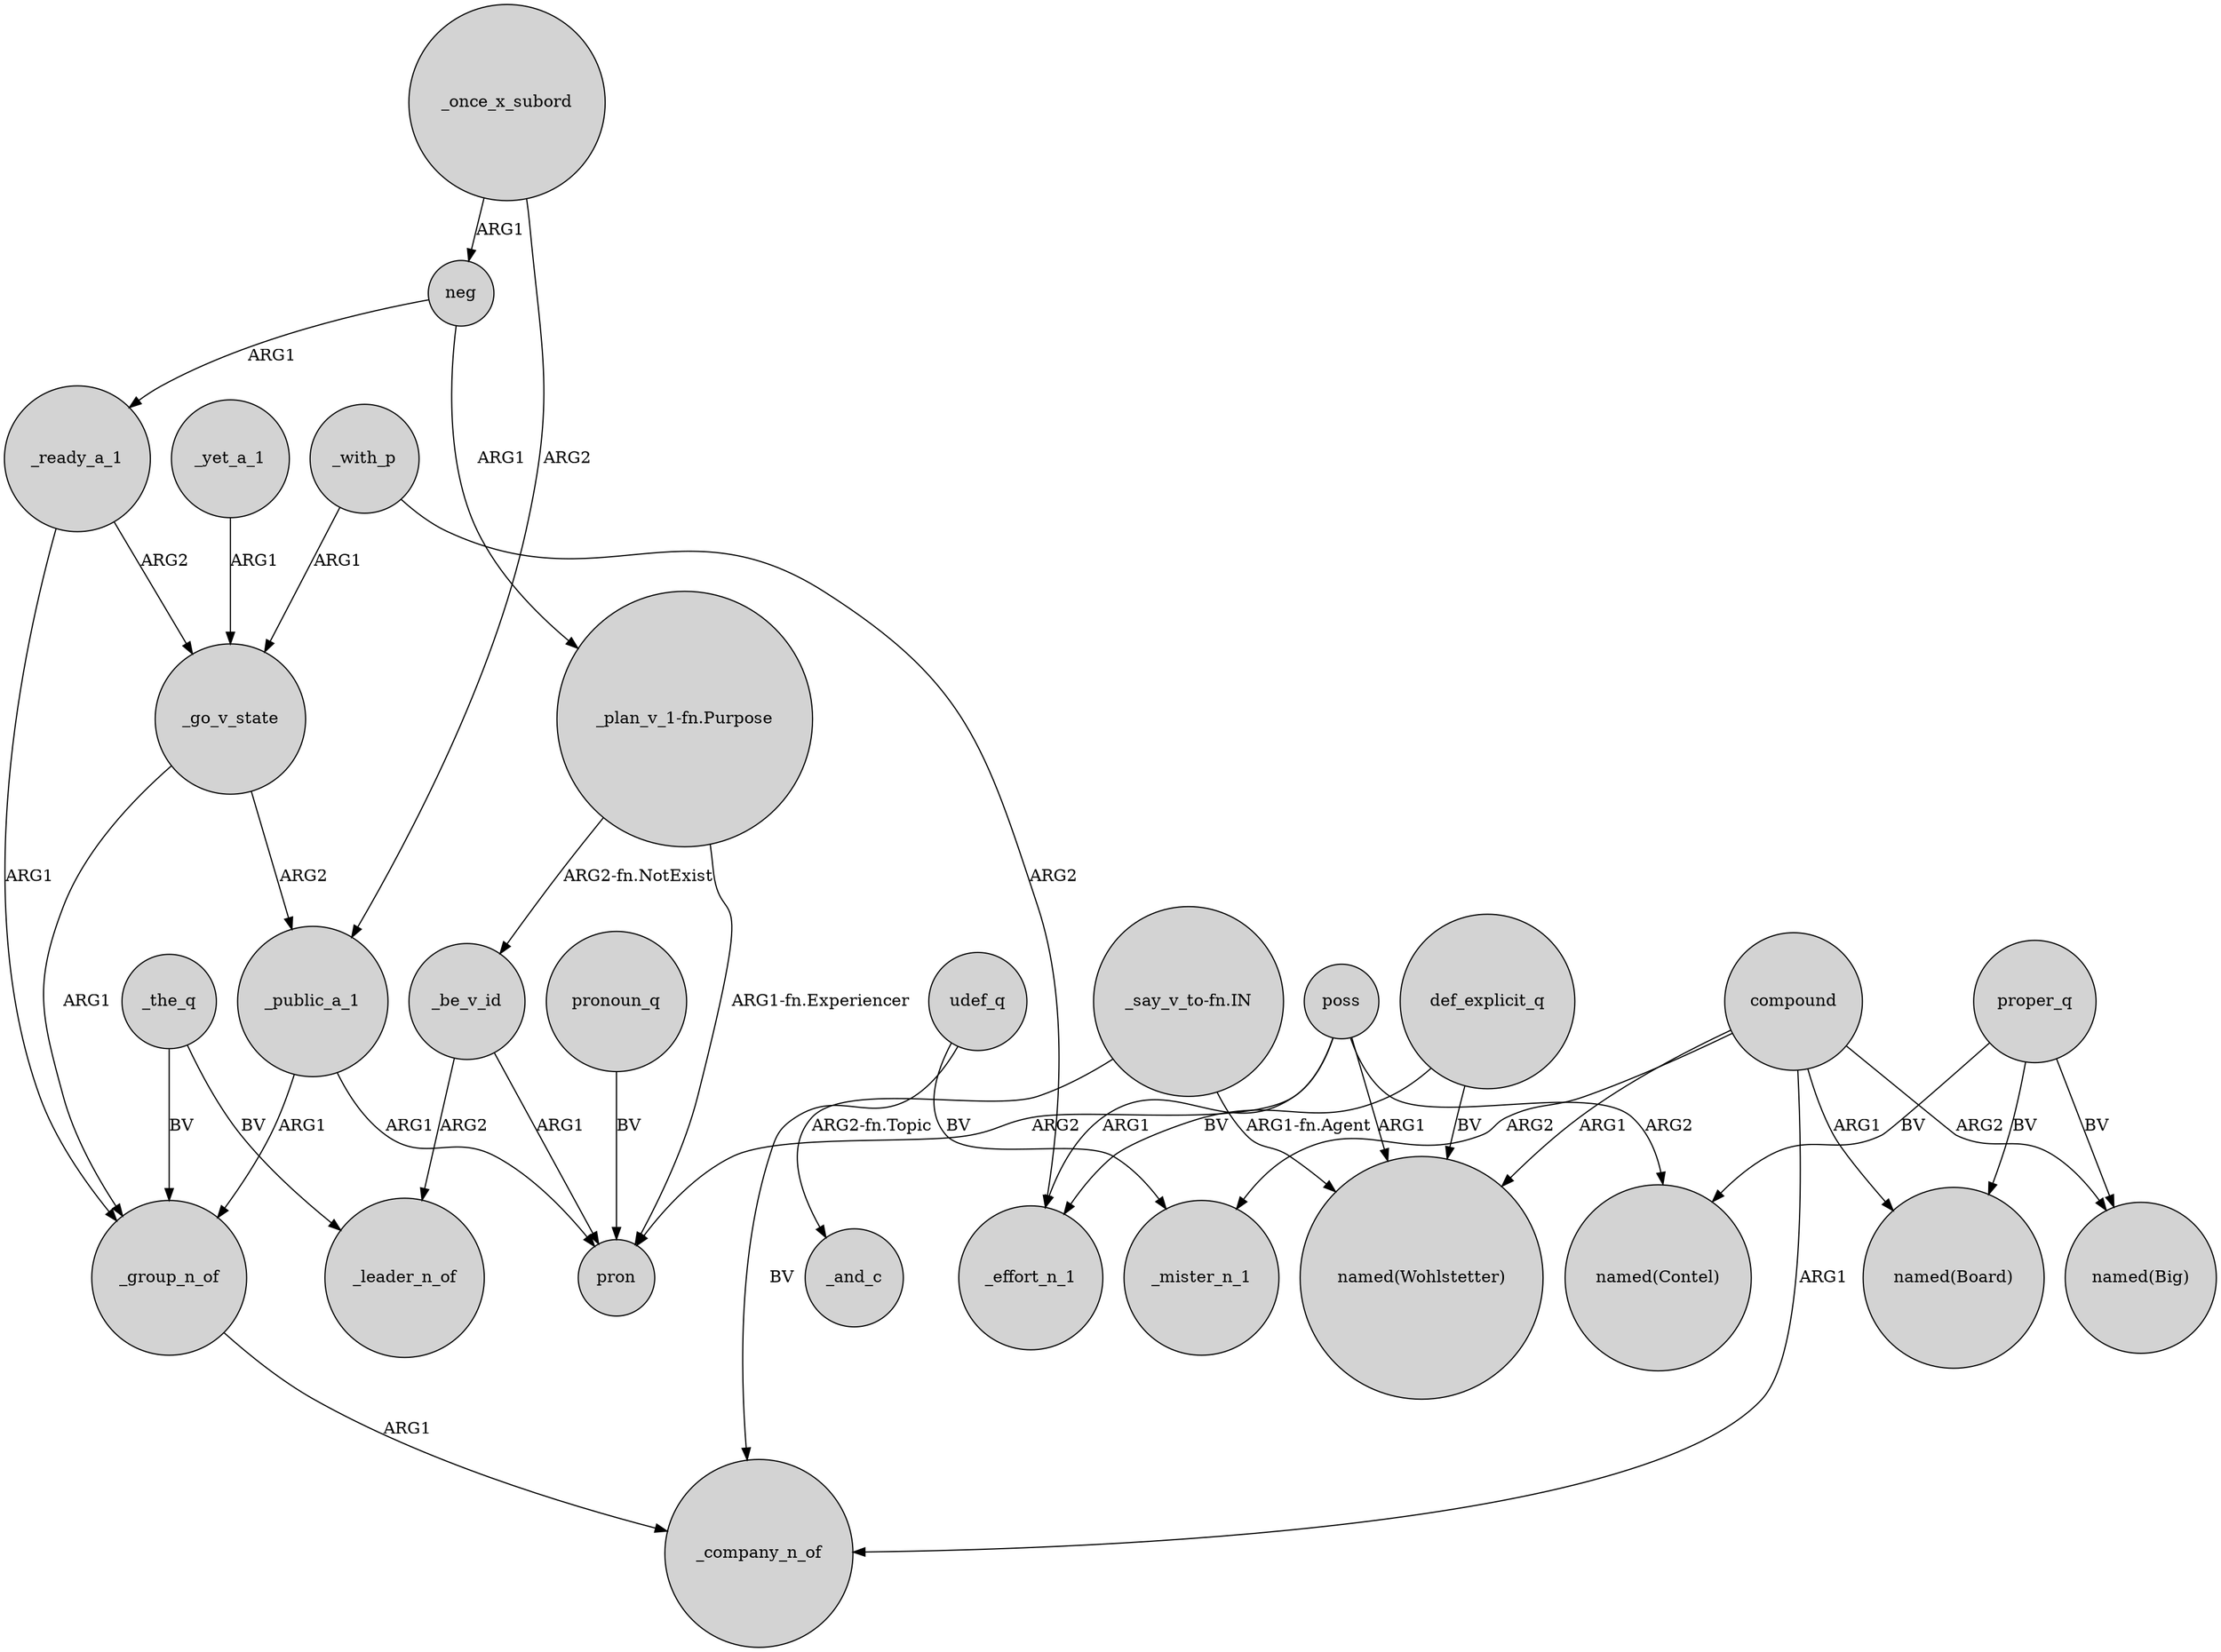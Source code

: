 digraph {
	node [shape=circle style=filled]
	poss -> pron [label=ARG2]
	neg -> _ready_a_1 [label=ARG1]
	_yet_a_1 -> _go_v_state [label=ARG1]
	proper_q -> "named(Contel)" [label=BV]
	poss -> "named(Wohlstetter)" [label=ARG1]
	compound -> _mister_n_1 [label=ARG2]
	"_plan_v_1-fn.Purpose" -> pron [label="ARG1-fn.Experiencer"]
	udef_q -> _mister_n_1 [label=BV]
	_group_n_of -> _company_n_of [label=ARG1]
	proper_q -> "named(Board)" [label=BV]
	_the_q -> _group_n_of [label=BV]
	neg -> "_plan_v_1-fn.Purpose" [label=ARG1]
	compound -> "named(Wohlstetter)" [label=ARG1]
	_be_v_id -> pron [label=ARG1]
	_ready_a_1 -> _go_v_state [label=ARG2]
	_with_p -> _effort_n_1 [label=ARG2]
	"_say_v_to-fn.IN" -> "named(Wohlstetter)" [label="ARG1-fn.Agent"]
	_public_a_1 -> _group_n_of [label=ARG1]
	compound -> _company_n_of [label=ARG1]
	pronoun_q -> pron [label=BV]
	"_plan_v_1-fn.Purpose" -> _be_v_id [label="ARG2-fn.NotExist"]
	poss -> "named(Contel)" [label=ARG2]
	compound -> "named(Board)" [label=ARG1]
	_go_v_state -> _public_a_1 [label=ARG2]
	_with_p -> _go_v_state [label=ARG1]
	_go_v_state -> _group_n_of [label=ARG1]
	"_say_v_to-fn.IN" -> _and_c [label="ARG2-fn.Topic"]
	_the_q -> _leader_n_of [label=BV]
	def_explicit_q -> "named(Wohlstetter)" [label=BV]
	def_explicit_q -> _effort_n_1 [label=BV]
	poss -> _effort_n_1 [label=ARG1]
	_once_x_subord -> neg [label=ARG1]
	_once_x_subord -> _public_a_1 [label=ARG2]
	_ready_a_1 -> _group_n_of [label=ARG1]
	_be_v_id -> _leader_n_of [label=ARG2]
	udef_q -> _company_n_of [label=BV]
	compound -> "named(Big)" [label=ARG2]
	_public_a_1 -> pron [label=ARG1]
	proper_q -> "named(Big)" [label=BV]
}
